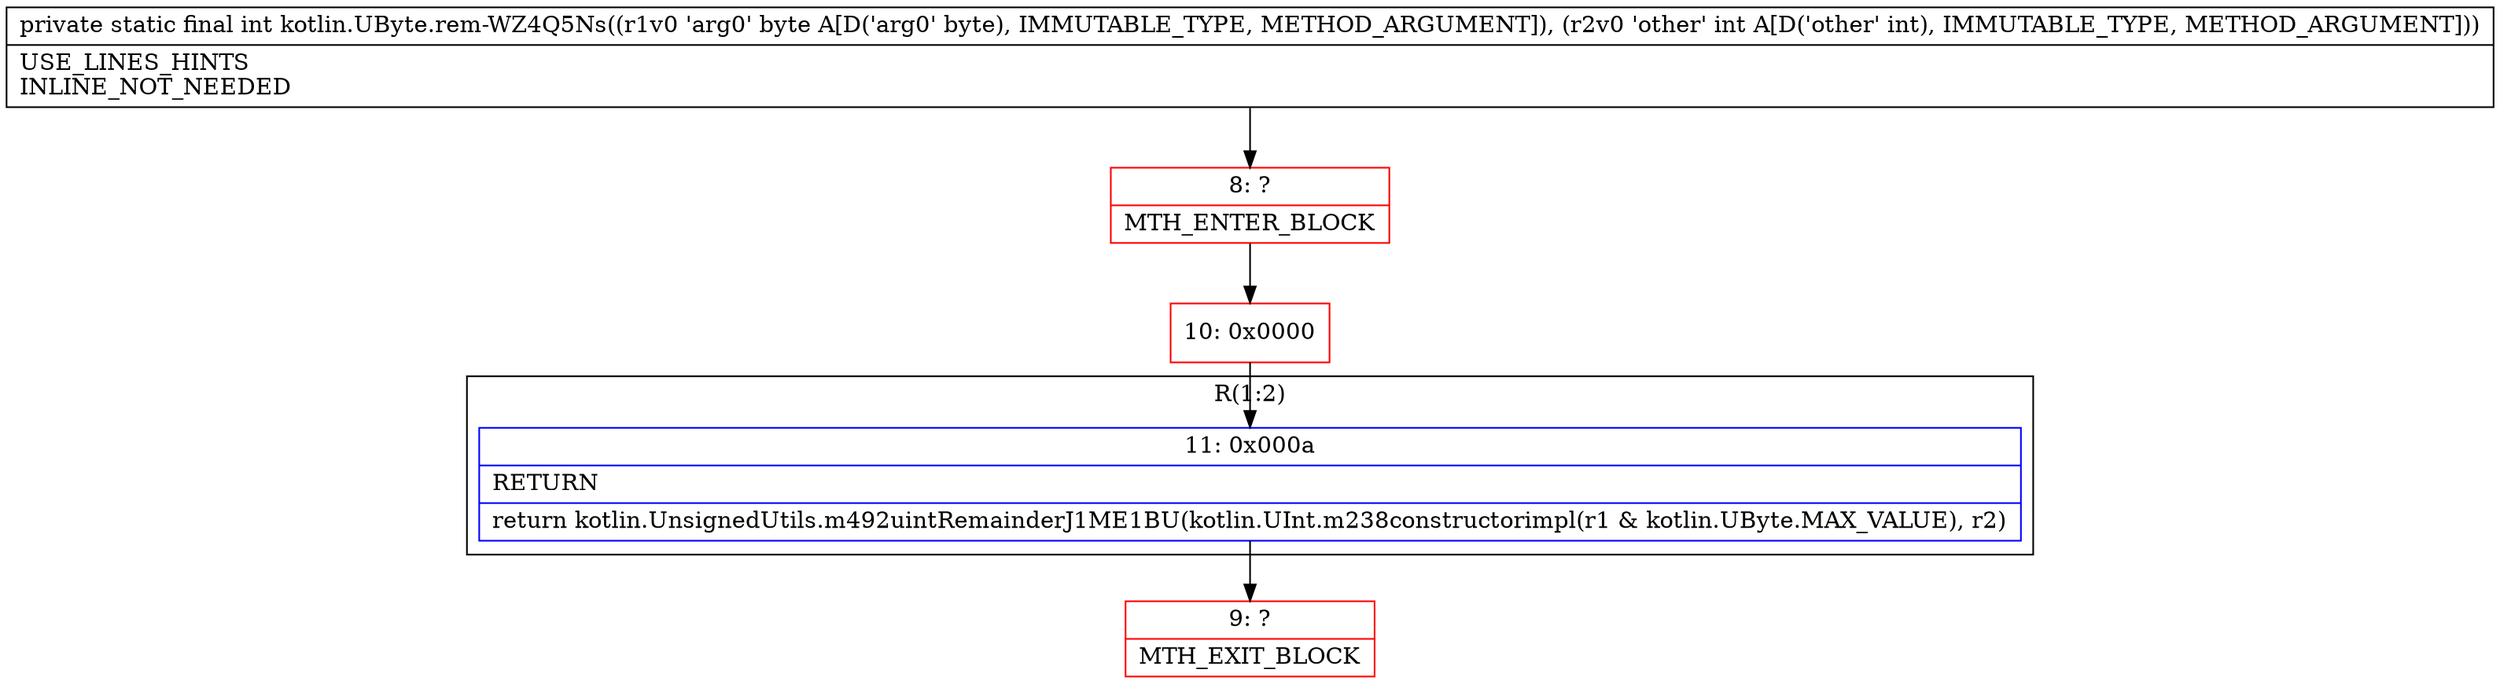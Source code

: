 digraph "CFG forkotlin.UByte.rem\-WZ4Q5Ns(BI)I" {
subgraph cluster_Region_64656432 {
label = "R(1:2)";
node [shape=record,color=blue];
Node_11 [shape=record,label="{11\:\ 0x000a|RETURN\l|return kotlin.UnsignedUtils.m492uintRemainderJ1ME1BU(kotlin.UInt.m238constructorimpl(r1 & kotlin.UByte.MAX_VALUE), r2)\l}"];
}
Node_8 [shape=record,color=red,label="{8\:\ ?|MTH_ENTER_BLOCK\l}"];
Node_10 [shape=record,color=red,label="{10\:\ 0x0000}"];
Node_9 [shape=record,color=red,label="{9\:\ ?|MTH_EXIT_BLOCK\l}"];
MethodNode[shape=record,label="{private static final int kotlin.UByte.rem\-WZ4Q5Ns((r1v0 'arg0' byte A[D('arg0' byte), IMMUTABLE_TYPE, METHOD_ARGUMENT]), (r2v0 'other' int A[D('other' int), IMMUTABLE_TYPE, METHOD_ARGUMENT]))  | USE_LINES_HINTS\lINLINE_NOT_NEEDED\l}"];
MethodNode -> Node_8;Node_11 -> Node_9;
Node_8 -> Node_10;
Node_10 -> Node_11;
}

